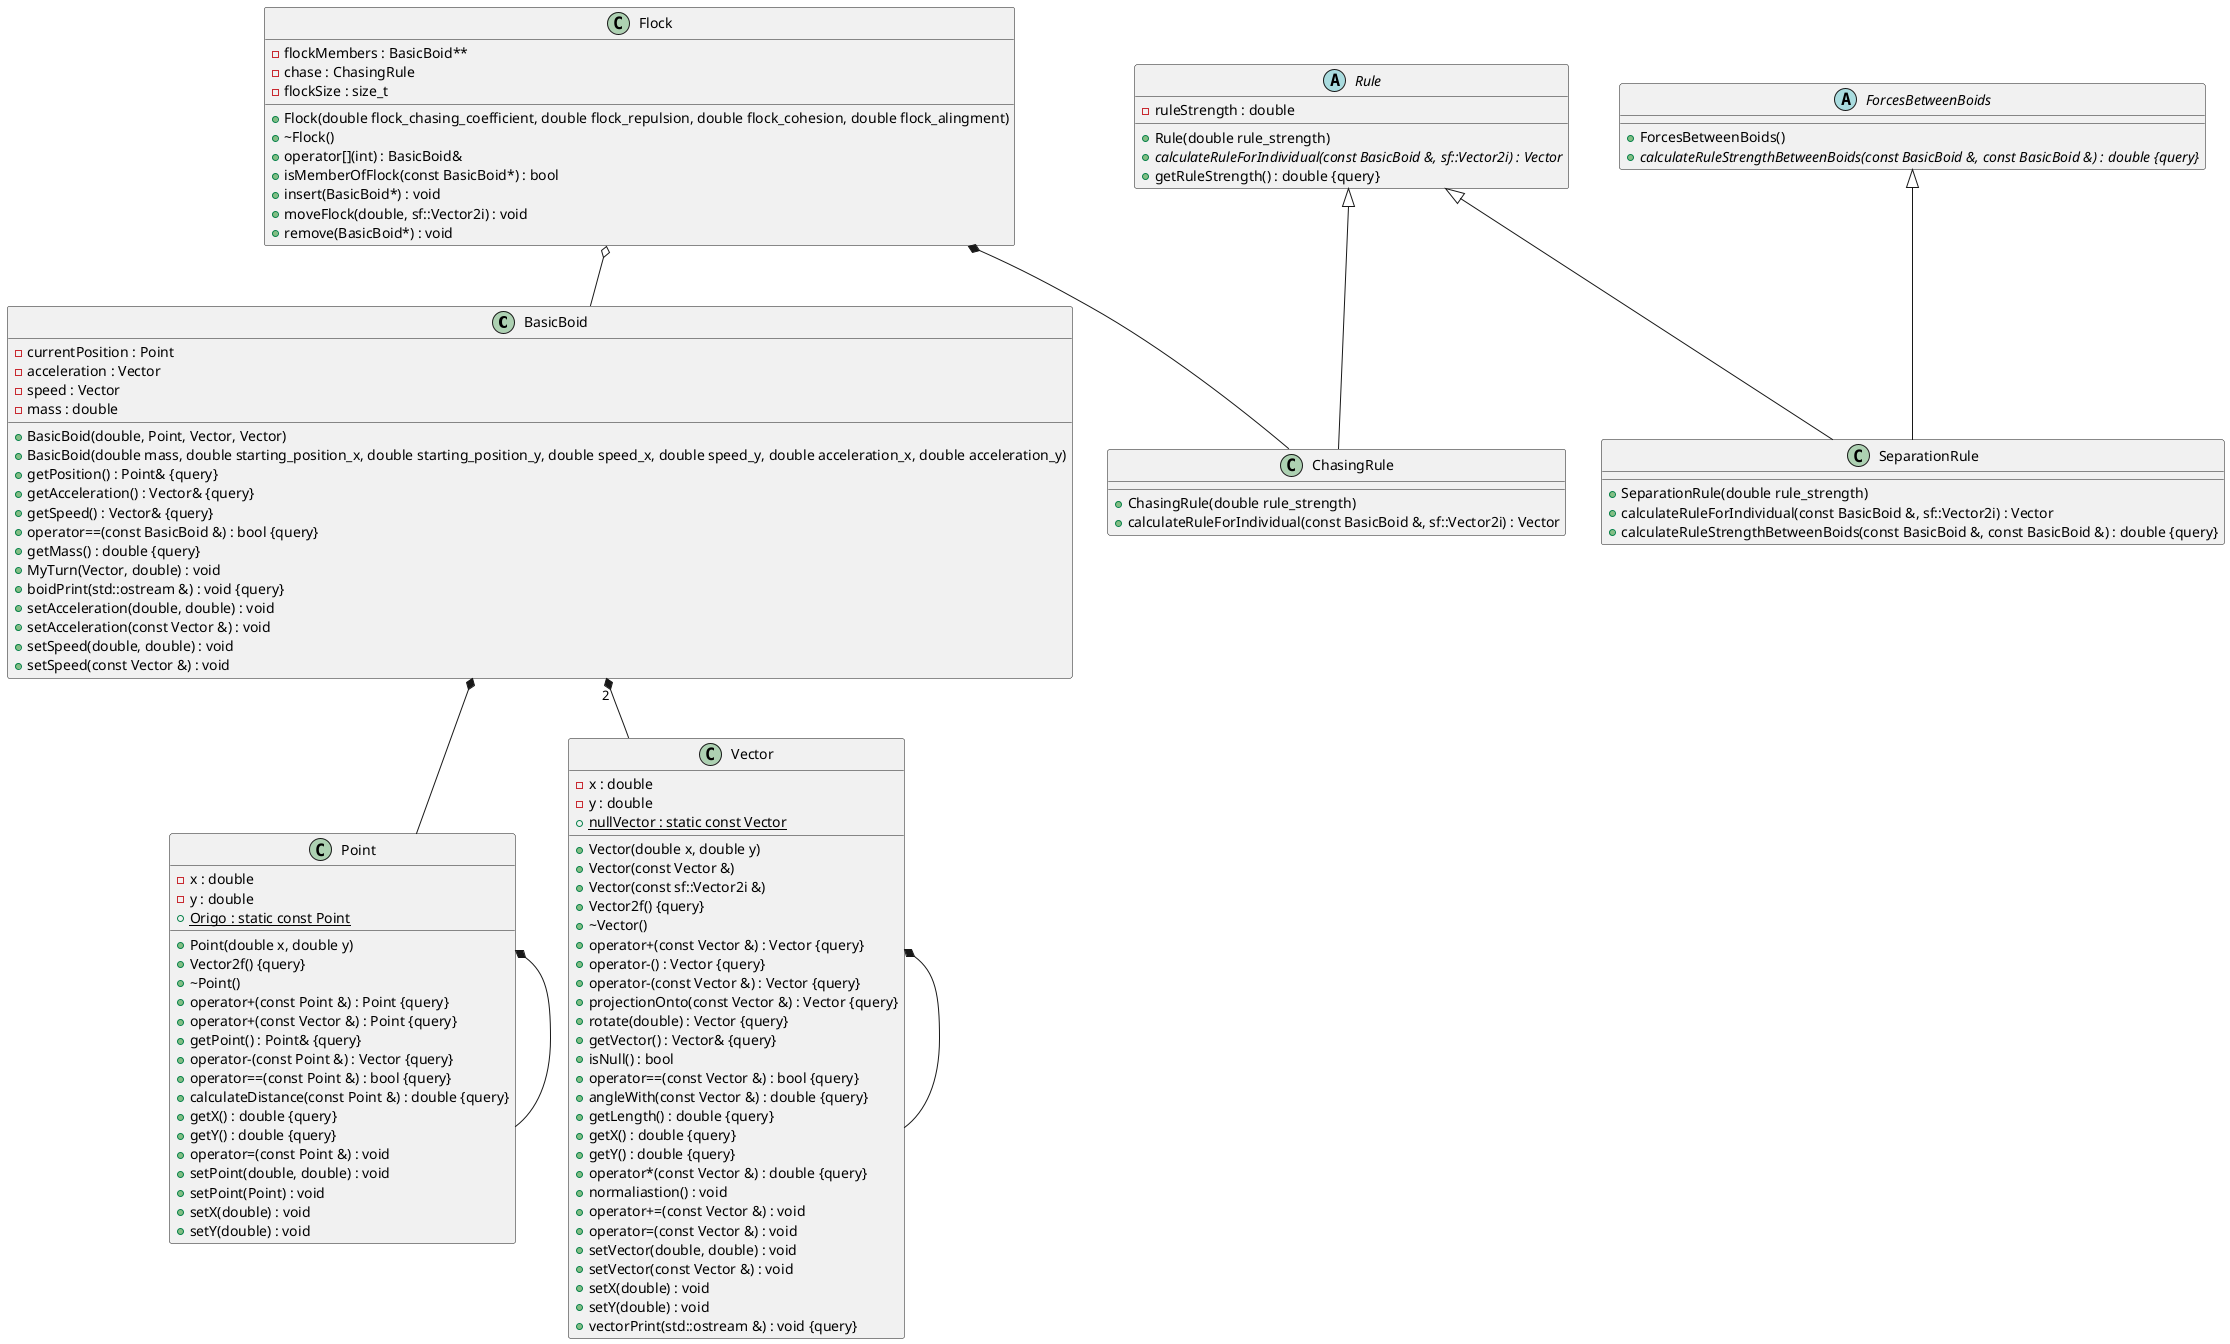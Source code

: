 @startuml





/' Objects '/

class BasicBoid {
	+BasicBoid(double, Point, Vector, Vector)
	+BasicBoid(double mass, double starting_position_x, double starting_position_y, double speed_x, double speed_y, double acceleration_x, double acceleration_y)
	-currentPosition : Point
	+getPosition() : Point& {query}
	-acceleration : Vector
	-speed : Vector
	+getAcceleration() : Vector& {query}
	+getSpeed() : Vector& {query}
	+operator==(const BasicBoid &) : bool {query}
	+getMass() : double {query}
	-mass : double
	+MyTurn(Vector, double) : void
	+boidPrint(std::ostream &) : void {query}
	+setAcceleration(double, double) : void
	+setAcceleration(const Vector &) : void
	+setSpeed(double, double) : void
	+setSpeed(const Vector &) : void
}


class ChasingRule {
	+ChasingRule(double rule_strength)
	+calculateRuleForIndividual(const BasicBoid &, sf::Vector2i) : Vector
}


class Flock {
	+Flock(double flock_chasing_coefficient, double flock_repulsion, double flock_cohesion, double flock_alingment)
	+~Flock()
	+operator[](int) : BasicBoid&
	-flockMembers : BasicBoid**
	-chase : ChasingRule
	+isMemberOfFlock(const BasicBoid*) : bool
	-flockSize : size_t
	+insert(BasicBoid*) : void
	+moveFlock(double, sf::Vector2i) : void
	+remove(BasicBoid*) : void
}


abstract class ForcesBetweenBoids {
	+ForcesBetweenBoids()
	+{abstract} calculateRuleStrengthBetweenBoids(const BasicBoid &, const BasicBoid &) : double {query}
}


class Point {
	+Point(double x, double y)
	+Vector2f() {query}
	+~Point()
	+operator+(const Point &) : Point {query}
	+operator+(const Vector &) : Point {query}
	+getPoint() : Point& {query}
	+operator-(const Point &) : Vector {query}
	+operator==(const Point &) : bool {query}
	+calculateDistance(const Point &) : double {query}
	+getX() : double {query}
	+getY() : double {query}
	-x : double
	-y : double
	+{static} Origo : static const Point
	+operator=(const Point &) : void
	+setPoint(double, double) : void
	+setPoint(Point) : void
	+setX(double) : void
	+setY(double) : void
}


abstract class Rule {
	+Rule(double rule_strength)
	+{abstract} calculateRuleForIndividual(const BasicBoid &, sf::Vector2i) : Vector
	+getRuleStrength() : double {query}
	-ruleStrength : double
}


class SeparationRule {
	+SeparationRule(double rule_strength)
	+calculateRuleForIndividual(const BasicBoid &, sf::Vector2i) : Vector
	+calculateRuleStrengthBetweenBoids(const BasicBoid &, const BasicBoid &) : double {query}
}


class Vector {
	+Vector(double x, double y)
	+Vector(const Vector &)
	+Vector(const sf::Vector2i &)
	+Vector2f() {query}
	+~Vector()
	+operator+(const Vector &) : Vector {query}
	+operator-() : Vector {query}
	+operator-(const Vector &) : Vector {query}
	+projectionOnto(const Vector &) : Vector {query}
	+rotate(double) : Vector {query}
	+getVector() : Vector& {query}
	+isNull() : bool
	+operator==(const Vector &) : bool {query}
	+angleWith(const Vector &) : double {query}
	+getLength() : double {query}
	+getX() : double {query}
	+getY() : double {query}
	+operator*(const Vector &) : double {query}
	-x : double
	-y : double
	+{static} nullVector : static const Vector
	+normaliastion() : void
	+operator+=(const Vector &) : void
	+operator=(const Vector &) : void
	+setVector(double, double) : void
	+setVector(const Vector &) : void
	+setX(double) : void
	+setY(double) : void
	+vectorPrint(std::ostream &) : void {query}
}





/' Inheritance relationships '/

.ForcesBetweenBoids <|-- .SeparationRule


.Rule <|-- .ChasingRule


.Rule <|-- .SeparationRule





/' Aggregation relationships '/

.BasicBoid *-- .Point


.BasicBoid "2" *-- .Vector


.Flock o-- .BasicBoid


.Flock *-- .ChasingRule


.Point *-- .Point


.Vector *-- .Vector






/' Nested objects '/



@enduml
